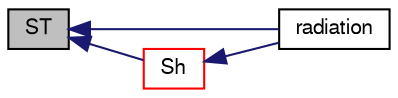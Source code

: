 digraph "ST"
{
  bgcolor="transparent";
  edge [fontname="FreeSans",fontsize="10",labelfontname="FreeSans",labelfontsize="10"];
  node [fontname="FreeSans",fontsize="10",shape=record];
  rankdir="LR";
  Node1047 [label="ST",height=0.2,width=0.4,color="black", fillcolor="grey75", style="filled", fontcolor="black"];
  Node1047 -> Node1048 [dir="back",color="midnightblue",fontsize="10",style="solid",fontname="FreeSans"];
  Node1048 [label="radiation",height=0.2,width=0.4,color="black",URL="$a30042.html#a935b06a80353117bf3edc25c9e31dc12",tooltip="Radiation model on/off flag. "];
  Node1047 -> Node1049 [dir="back",color="midnightblue",fontsize="10",style="solid",fontname="FreeSans"];
  Node1049 [label="Sh",height=0.2,width=0.4,color="red",URL="$a30042.html#a863481672e58bc80ab86bcccb1bb893d",tooltip="Energy source term. "];
  Node1049 -> Node1048 [dir="back",color="midnightblue",fontsize="10",style="solid",fontname="FreeSans"];
}
